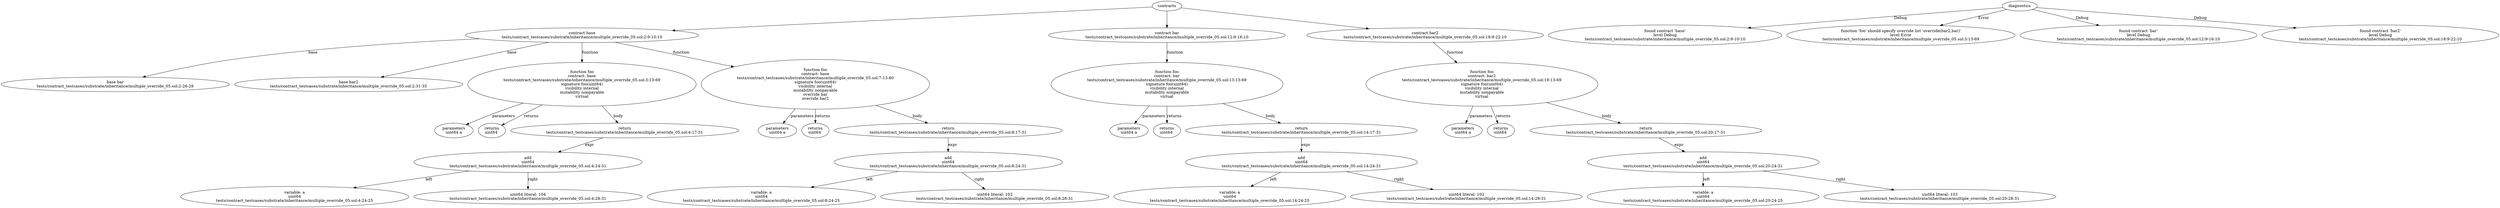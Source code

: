 strict digraph "tests/contract_testcases/substrate/inheritance/multiple_override_05.sol" {
	contract [label="contract base\ntests/contract_testcases/substrate/inheritance/multiple_override_05.sol:2:9-10:10"]
	base [label="base bar\ntests/contract_testcases/substrate/inheritance/multiple_override_05.sol:2:26-29"]
	base_3 [label="base bar2\ntests/contract_testcases/substrate/inheritance/multiple_override_05.sol:2:31-35"]
	foo [label="function foo\ncontract: base\ntests/contract_testcases/substrate/inheritance/multiple_override_05.sol:3:13-69\nsignature foo(uint64)\nvisibility internal\nmutability nonpayable\nvirtual"]
	parameters [label="parameters\nuint64 a"]
	returns [label="returns\nuint64 "]
	return [label="return\ntests/contract_testcases/substrate/inheritance/multiple_override_05.sol:4:17-31"]
	add [label="add\nuint64\ntests/contract_testcases/substrate/inheritance/multiple_override_05.sol:4:24-31"]
	variable [label="variable: a\nuint64\ntests/contract_testcases/substrate/inheritance/multiple_override_05.sol:4:24-25"]
	number_literal [label="uint64 literal: 104\ntests/contract_testcases/substrate/inheritance/multiple_override_05.sol:4:28-31"]
	foo_11 [label="function foo\ncontract: base\ntests/contract_testcases/substrate/inheritance/multiple_override_05.sol:7:13-80\nsignature foo(uint64)\nvisibility internal\nmutability nonpayable\noverride bar\noverride bar2"]
	parameters_12 [label="parameters\nuint64 a"]
	returns_13 [label="returns\nuint64 "]
	return_14 [label="return\ntests/contract_testcases/substrate/inheritance/multiple_override_05.sol:8:17-31"]
	add_15 [label="add\nuint64\ntests/contract_testcases/substrate/inheritance/multiple_override_05.sol:8:24-31"]
	variable_16 [label="variable: a\nuint64\ntests/contract_testcases/substrate/inheritance/multiple_override_05.sol:8:24-25"]
	number_literal_17 [label="uint64 literal: 102\ntests/contract_testcases/substrate/inheritance/multiple_override_05.sol:8:28-31"]
	contract_18 [label="contract bar\ntests/contract_testcases/substrate/inheritance/multiple_override_05.sol:12:9-16:10"]
	foo_19 [label="function foo\ncontract: bar\ntests/contract_testcases/substrate/inheritance/multiple_override_05.sol:13:13-69\nsignature foo(uint64)\nvisibility internal\nmutability nonpayable\nvirtual"]
	parameters_20 [label="parameters\nuint64 a"]
	returns_21 [label="returns\nuint64 "]
	return_22 [label="return\ntests/contract_testcases/substrate/inheritance/multiple_override_05.sol:14:17-31"]
	add_23 [label="add\nuint64\ntests/contract_testcases/substrate/inheritance/multiple_override_05.sol:14:24-31"]
	variable_24 [label="variable: a\nuint64\ntests/contract_testcases/substrate/inheritance/multiple_override_05.sol:14:24-25"]
	number_literal_25 [label="uint64 literal: 102\ntests/contract_testcases/substrate/inheritance/multiple_override_05.sol:14:28-31"]
	contract_26 [label="contract bar2\ntests/contract_testcases/substrate/inheritance/multiple_override_05.sol:18:9-22:10"]
	foo_27 [label="function foo\ncontract: bar2\ntests/contract_testcases/substrate/inheritance/multiple_override_05.sol:19:13-69\nsignature foo(uint64)\nvisibility internal\nmutability nonpayable\nvirtual"]
	parameters_28 [label="parameters\nuint64 a"]
	returns_29 [label="returns\nuint64 "]
	return_30 [label="return\ntests/contract_testcases/substrate/inheritance/multiple_override_05.sol:20:17-31"]
	add_31 [label="add\nuint64\ntests/contract_testcases/substrate/inheritance/multiple_override_05.sol:20:24-31"]
	variable_32 [label="variable: a\nuint64\ntests/contract_testcases/substrate/inheritance/multiple_override_05.sol:20:24-25"]
	number_literal_33 [label="uint64 literal: 103\ntests/contract_testcases/substrate/inheritance/multiple_override_05.sol:20:28-31"]
	diagnostic [label="found contract 'base'\nlevel Debug\ntests/contract_testcases/substrate/inheritance/multiple_override_05.sol:2:9-10:10"]
	diagnostic_36 [label="function 'foo' should specify override list 'override(bar2,bar)'\nlevel Error\ntests/contract_testcases/substrate/inheritance/multiple_override_05.sol:3:13-69"]
	diagnostic_37 [label="found contract 'bar'\nlevel Debug\ntests/contract_testcases/substrate/inheritance/multiple_override_05.sol:12:9-16:10"]
	diagnostic_38 [label="found contract 'bar2'\nlevel Debug\ntests/contract_testcases/substrate/inheritance/multiple_override_05.sol:18:9-22:10"]
	contracts -> contract
	contract -> base [label="base"]
	contract -> base_3 [label="base"]
	contract -> foo [label="function"]
	foo -> parameters [label="parameters"]
	foo -> returns [label="returns"]
	foo -> return [label="body"]
	return -> add [label="expr"]
	add -> variable [label="left"]
	add -> number_literal [label="right"]
	contract -> foo_11 [label="function"]
	foo_11 -> parameters_12 [label="parameters"]
	foo_11 -> returns_13 [label="returns"]
	foo_11 -> return_14 [label="body"]
	return_14 -> add_15 [label="expr"]
	add_15 -> variable_16 [label="left"]
	add_15 -> number_literal_17 [label="right"]
	contracts -> contract_18
	contract_18 -> foo_19 [label="function"]
	foo_19 -> parameters_20 [label="parameters"]
	foo_19 -> returns_21 [label="returns"]
	foo_19 -> return_22 [label="body"]
	return_22 -> add_23 [label="expr"]
	add_23 -> variable_24 [label="left"]
	add_23 -> number_literal_25 [label="right"]
	contracts -> contract_26
	contract_26 -> foo_27 [label="function"]
	foo_27 -> parameters_28 [label="parameters"]
	foo_27 -> returns_29 [label="returns"]
	foo_27 -> return_30 [label="body"]
	return_30 -> add_31 [label="expr"]
	add_31 -> variable_32 [label="left"]
	add_31 -> number_literal_33 [label="right"]
	diagnostics -> diagnostic [label="Debug"]
	diagnostics -> diagnostic_36 [label="Error"]
	diagnostics -> diagnostic_37 [label="Debug"]
	diagnostics -> diagnostic_38 [label="Debug"]
}
